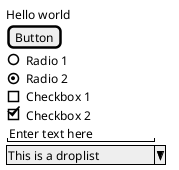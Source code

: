 @startsalt
{
  Hello world
  [Button]
  ()  Radio 1
  (X) Radio 2
  []  Checkbox 1
  [X] Checkbox 2
  "Enter text here   "
  ^This is a droplist^
}
@endsalt
